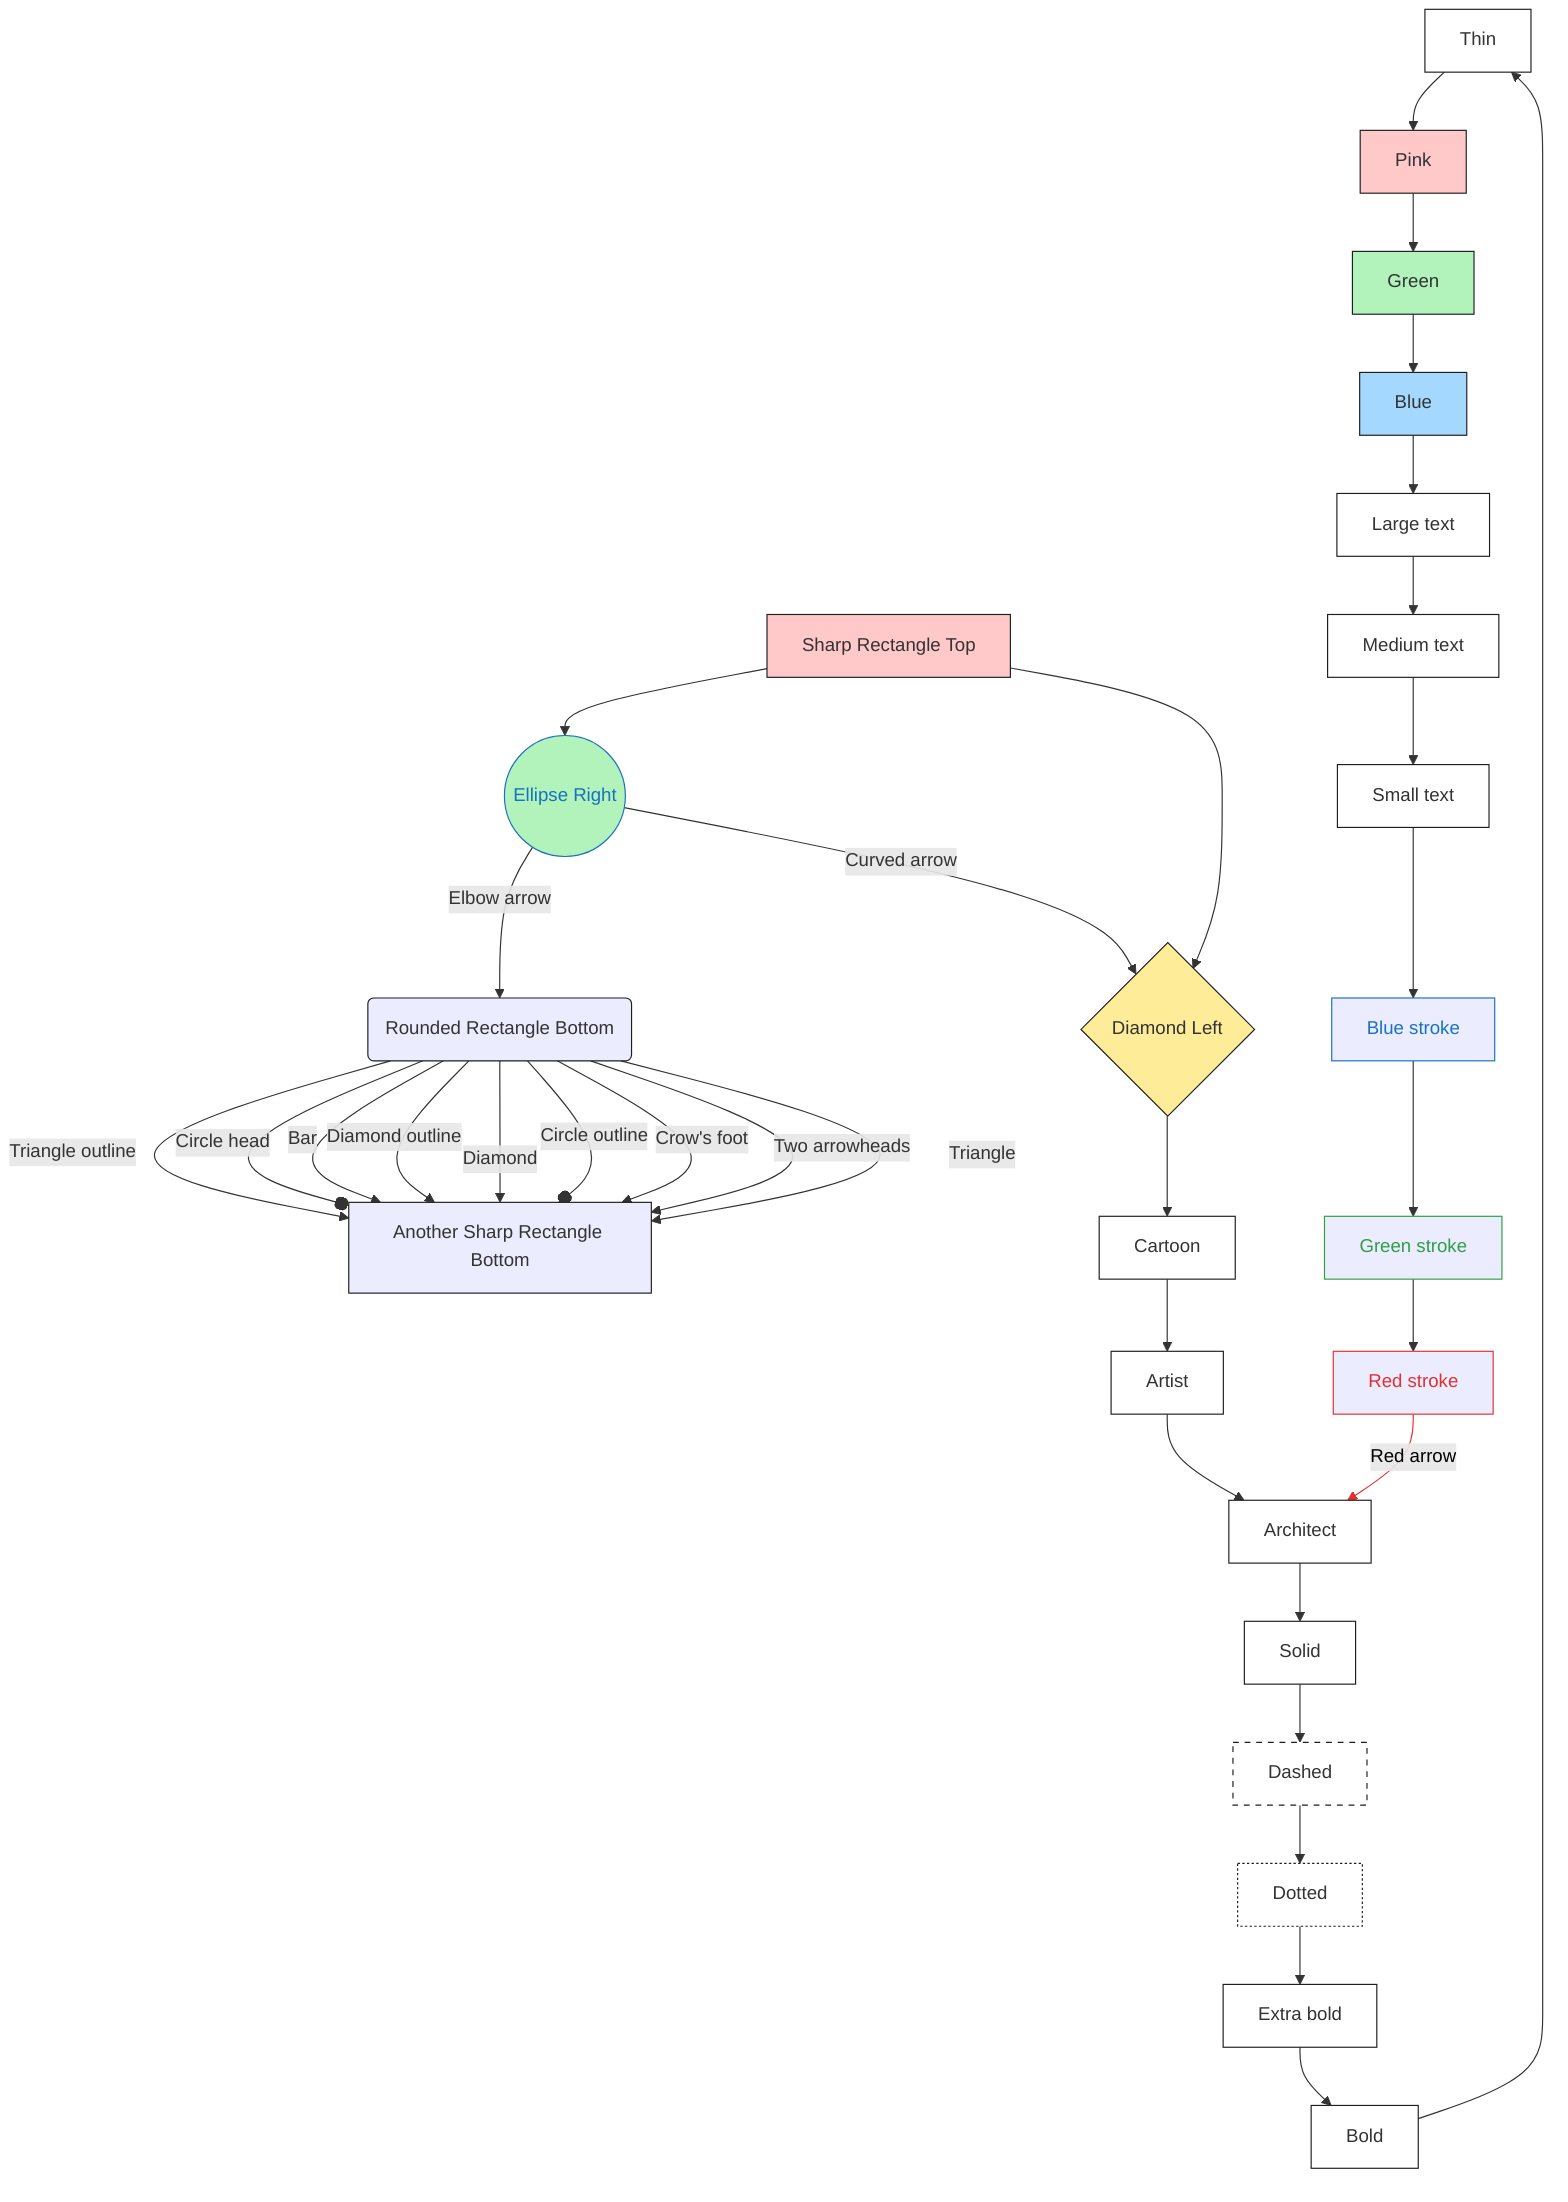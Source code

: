 flowchart TD
N9["Thin"]
N17["Cartoon"]
N4["Dashed"]
N2(("Ellipse Right"))
N0["Sharp Rectangle Top"]
N16["Artist"]
N8["Extra bold"]
N7["Bold"]
N18["Architect"]
N10["Green"]
N3("Rounded Rectangle Bottom")
N14["Blue stroke"]
N1{"Diamond Left"}
N21["Large text"]
N5["Dotted"]
N6["Solid"]
N19["Another Sharp Rectangle Bottom"]
N20["Medium text"]
N15["Red stroke"]
N13["Green stroke"]
N12["Pink"]
N22["Small text"]
N11["Blue"]
N17 --> N16
N16 --> N18
N18 --> N6
N6 --> N4
N4 --> N5
N5 --> N8
N8 --> N7
N7 --> N9
N9 --> N12
N12 --> N10
N10 --> N11
N22 --> N14
N14 --> N13
N13 --> N15
N0 --> N2
N2 -->|Elbow arrow| N3
N2 -->|Curved arrow| N1
N0 --> N1
N1 --> N17
N3 -->|Triangle outline| N19
N3 --o|Circle head| N19
N3 -->|Bar| N19
N3 -->|Diamond outline| N19
N3 -->|Diamond| N19
N3 --o|Circle outline| N19
N3 -->|Crow's foot| N19
N15 -->|Red arrow| N18
N3 -->|Two arrowheads| N19
N3 -->|Triangle| N19
N21 --> N20
N20 --> N22
N11 --> N21
style N9 stroke:#1e1e1e,fill:#ffffff;
style N17 stroke:#1e1e1e,fill:#ffffff;
style N4 stroke-dasharray: 5 5,stroke:#1e1e1e,fill:#ffffff;
style N2 stroke:#1971c2,fill:#b2f2bb,color:#1971c2;
style N0 stroke:#1e1e1e,fill:#ffc9c9;
style N16 stroke:#1e1e1e,fill:#ffffff;
style N8 stroke:#1e1e1e,fill:#ffffff;
style N7 stroke:#1e1e1e,fill:#ffffff;
style N18 stroke:#1e1e1e,fill:#ffffff;
style N10 stroke:#1e1e1e,fill:#b2f2bb;
style N3 stroke:#1e1e1e;
style N14 stroke:#1971c2,color:#1971c2;
style N1 stroke:#1e1e1e,fill:#ffec99;
style N21 stroke:#1e1e1e,fill:#ffffff;
style N5 stroke-dasharray: 2 2,stroke:#1e1e1e,fill:#ffffff;
style N6 stroke:#1e1e1e,fill:#ffffff;
style N19 stroke:#1e1e1e;
style N20 stroke:#1e1e1e,fill:#ffffff;
style N15 stroke:#e03131,color:#e03131;
style N13 stroke:#2f9e44,color:#2f9e44;
style N12 stroke:#1e1e1e,fill:#ffc9c9;
style N22 stroke:#1e1e1e,fill:#ffffff;
style N11 stroke:#1e1e1e,fill:#a5d8ff;
linkStyle 26 stroke:#e03131,color:black;
